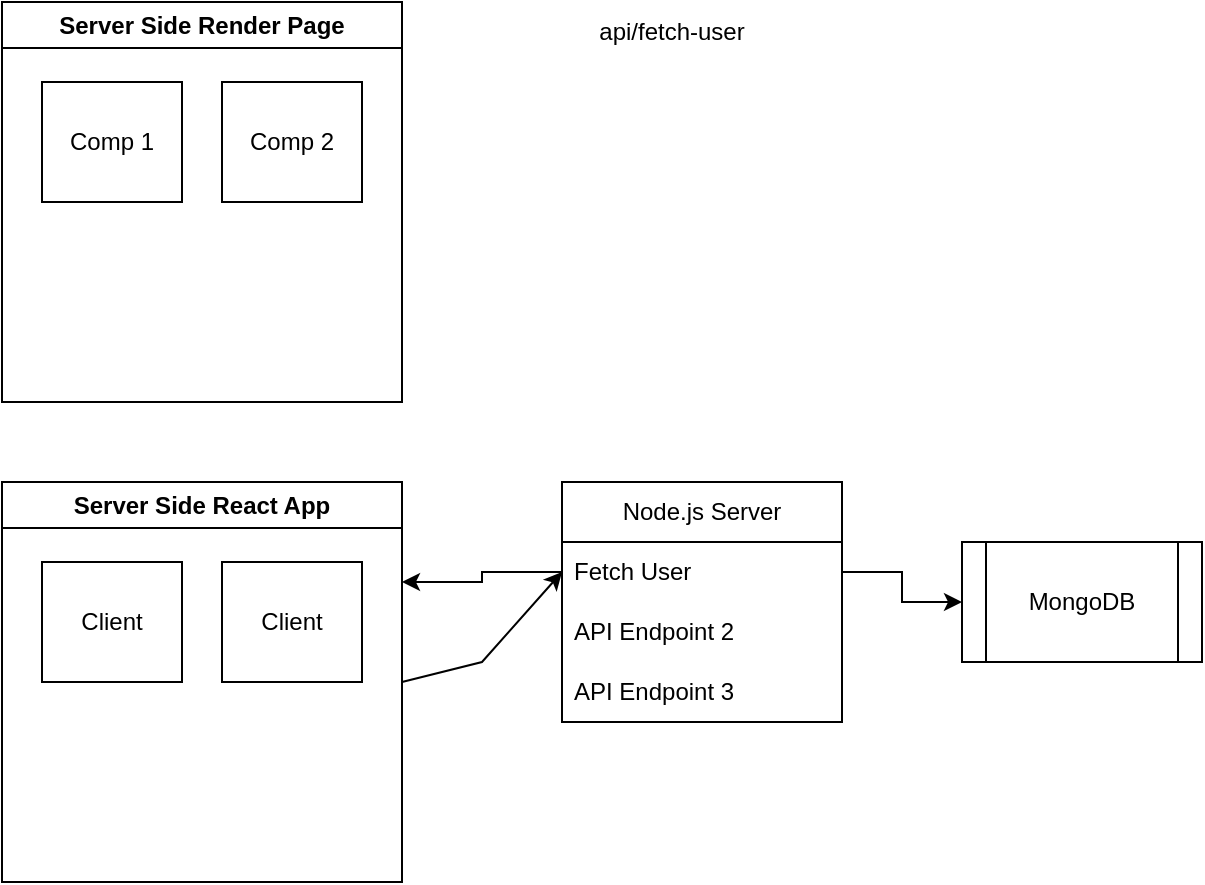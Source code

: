 <mxfile version="24.0.2" type="github">
  <diagram name="Страница — 1" id="GMZP3E-e-3gxaIH2xgBL">
    <mxGraphModel dx="1155" dy="639" grid="1" gridSize="10" guides="1" tooltips="1" connect="1" arrows="1" fold="1" page="1" pageScale="1" pageWidth="827" pageHeight="1169" math="0" shadow="0">
      <root>
        <mxCell id="0" />
        <mxCell id="1" parent="0" />
        <mxCell id="mFno5pLPdWhoKQydAtAg-1" value="Server Side Render Page" style="swimlane;whiteSpace=wrap;html=1;" vertex="1" parent="1">
          <mxGeometry x="160" y="80" width="200" height="200" as="geometry" />
        </mxCell>
        <mxCell id="mFno5pLPdWhoKQydAtAg-2" value="Comp 1" style="rounded=0;whiteSpace=wrap;html=1;" vertex="1" parent="mFno5pLPdWhoKQydAtAg-1">
          <mxGeometry x="20" y="40" width="70" height="60" as="geometry" />
        </mxCell>
        <mxCell id="mFno5pLPdWhoKQydAtAg-3" value="Comp 2" style="rounded=0;whiteSpace=wrap;html=1;" vertex="1" parent="mFno5pLPdWhoKQydAtAg-1">
          <mxGeometry x="110" y="40" width="70" height="60" as="geometry" />
        </mxCell>
        <mxCell id="mFno5pLPdWhoKQydAtAg-6" value="Node.js Server" style="swimlane;fontStyle=0;childLayout=stackLayout;horizontal=1;startSize=30;horizontalStack=0;resizeParent=1;resizeParentMax=0;resizeLast=0;collapsible=1;marginBottom=0;whiteSpace=wrap;html=1;" vertex="1" parent="1">
          <mxGeometry x="440" y="320" width="140" height="120" as="geometry" />
        </mxCell>
        <mxCell id="mFno5pLPdWhoKQydAtAg-7" value="Fetch User" style="text;strokeColor=none;fillColor=none;align=left;verticalAlign=middle;spacingLeft=4;spacingRight=4;overflow=hidden;points=[[0,0.5],[1,0.5]];portConstraint=eastwest;rotatable=0;whiteSpace=wrap;html=1;" vertex="1" parent="mFno5pLPdWhoKQydAtAg-6">
          <mxGeometry y="30" width="140" height="30" as="geometry" />
        </mxCell>
        <mxCell id="mFno5pLPdWhoKQydAtAg-8" value="API Endpoint 2" style="text;strokeColor=none;fillColor=none;align=left;verticalAlign=middle;spacingLeft=4;spacingRight=4;overflow=hidden;points=[[0,0.5],[1,0.5]];portConstraint=eastwest;rotatable=0;whiteSpace=wrap;html=1;" vertex="1" parent="mFno5pLPdWhoKQydAtAg-6">
          <mxGeometry y="60" width="140" height="30" as="geometry" />
        </mxCell>
        <mxCell id="mFno5pLPdWhoKQydAtAg-9" value="API Endpoint 3" style="text;strokeColor=none;fillColor=none;align=left;verticalAlign=middle;spacingLeft=4;spacingRight=4;overflow=hidden;points=[[0,0.5],[1,0.5]];portConstraint=eastwest;rotatable=0;whiteSpace=wrap;html=1;" vertex="1" parent="mFno5pLPdWhoKQydAtAg-6">
          <mxGeometry y="90" width="140" height="30" as="geometry" />
        </mxCell>
        <mxCell id="mFno5pLPdWhoKQydAtAg-11" value="Server Side React App" style="swimlane;whiteSpace=wrap;html=1;" vertex="1" parent="1">
          <mxGeometry x="160" y="320" width="200" height="200" as="geometry" />
        </mxCell>
        <mxCell id="mFno5pLPdWhoKQydAtAg-12" value="Client" style="rounded=0;whiteSpace=wrap;html=1;" vertex="1" parent="mFno5pLPdWhoKQydAtAg-11">
          <mxGeometry x="20" y="40" width="70" height="60" as="geometry" />
        </mxCell>
        <mxCell id="mFno5pLPdWhoKQydAtAg-13" value="Client" style="rounded=0;whiteSpace=wrap;html=1;" vertex="1" parent="mFno5pLPdWhoKQydAtAg-11">
          <mxGeometry x="110" y="40" width="70" height="60" as="geometry" />
        </mxCell>
        <mxCell id="mFno5pLPdWhoKQydAtAg-14" value="" style="endArrow=classic;html=1;rounded=0;exitX=1;exitY=0.5;exitDx=0;exitDy=0;entryX=0;entryY=0.5;entryDx=0;entryDy=0;" edge="1" parent="1" source="mFno5pLPdWhoKQydAtAg-11" target="mFno5pLPdWhoKQydAtAg-7">
          <mxGeometry width="50" height="50" relative="1" as="geometry">
            <mxPoint x="540" y="230" as="sourcePoint" />
            <mxPoint x="430" y="230" as="targetPoint" />
            <Array as="points">
              <mxPoint x="400" y="410" />
            </Array>
          </mxGeometry>
        </mxCell>
        <mxCell id="mFno5pLPdWhoKQydAtAg-15" value="MongoDB" style="shape=process;whiteSpace=wrap;html=1;backgroundOutline=1;" vertex="1" parent="1">
          <mxGeometry x="640" y="350" width="120" height="60" as="geometry" />
        </mxCell>
        <mxCell id="mFno5pLPdWhoKQydAtAg-16" style="edgeStyle=orthogonalEdgeStyle;rounded=0;orthogonalLoop=1;jettySize=auto;html=1;exitX=1;exitY=0.5;exitDx=0;exitDy=0;entryX=0;entryY=0.5;entryDx=0;entryDy=0;" edge="1" parent="1" source="mFno5pLPdWhoKQydAtAg-7" target="mFno5pLPdWhoKQydAtAg-15">
          <mxGeometry relative="1" as="geometry" />
        </mxCell>
        <mxCell id="mFno5pLPdWhoKQydAtAg-17" style="edgeStyle=orthogonalEdgeStyle;rounded=0;orthogonalLoop=1;jettySize=auto;html=1;exitX=0;exitY=0.5;exitDx=0;exitDy=0;entryX=1;entryY=0.25;entryDx=0;entryDy=0;" edge="1" parent="1" source="mFno5pLPdWhoKQydAtAg-7" target="mFno5pLPdWhoKQydAtAg-11">
          <mxGeometry relative="1" as="geometry">
            <Array as="points">
              <mxPoint x="400" y="365" />
              <mxPoint x="400" y="370" />
            </Array>
          </mxGeometry>
        </mxCell>
        <mxCell id="mFno5pLPdWhoKQydAtAg-18" value="api/fetch-user" style="text;html=1;align=center;verticalAlign=middle;whiteSpace=wrap;rounded=0;" vertex="1" parent="1">
          <mxGeometry x="440" y="80" width="110" height="30" as="geometry" />
        </mxCell>
      </root>
    </mxGraphModel>
  </diagram>
</mxfile>
